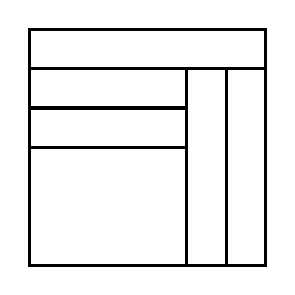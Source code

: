 \begin{tikzpicture}[very thick, scale=.5]
    \draw (0,5) rectangle (6,6);
    \draw (0,4) rectangle (4,5);
    \draw (0,3) rectangle (4,4);
    \draw (0,0) rectangle (4,3);
    \draw (4,0) rectangle (5,5);
    \draw (5,0) rectangle (6,5);
\end{tikzpicture}
